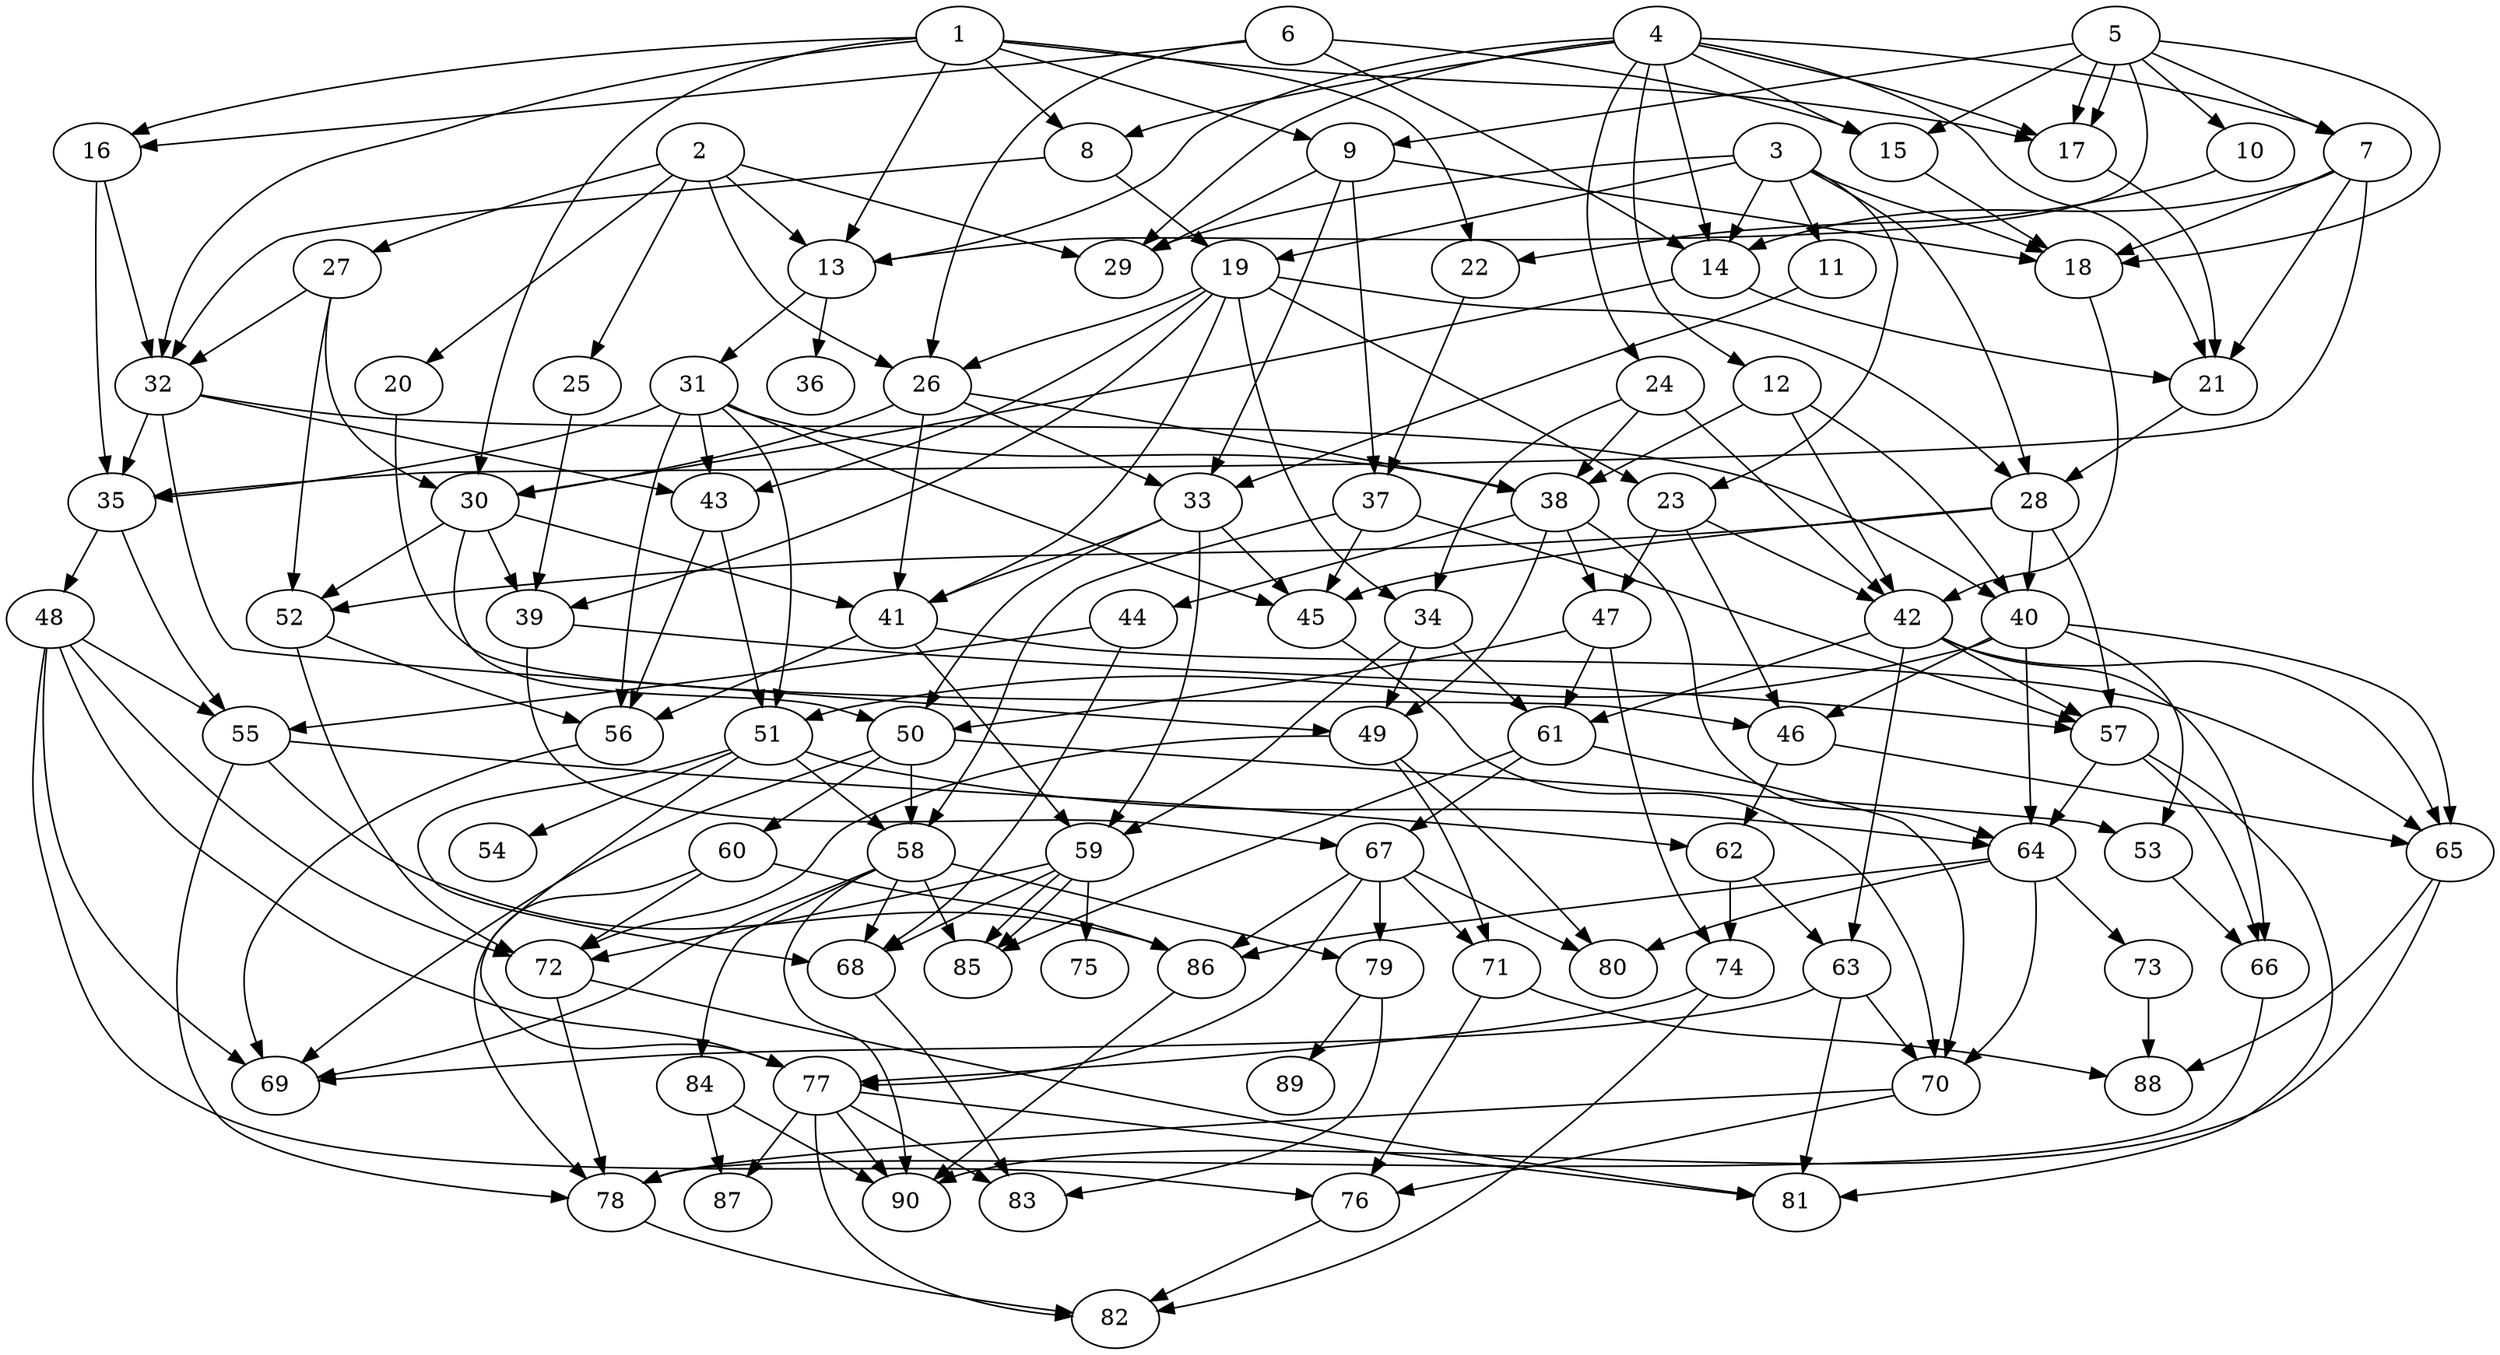 // DAG automatically generated by daggen at Wed Apr 12 12:21:38 2017
// ./daggen --dot -n 90 --jump=5 --fat=0.4 --regularity=0.2 --density=0.8 
digraph G {
  1 [size="13627452730", alpha="0.06"]
  1 -> 8 [size ="679477248"]
  1 -> 9 [size ="679477248"]
  1 -> 13 [size ="679477248"]
  1 -> 16 [size ="679477248"]
  1 -> 17 [size ="679477248"]
  1 -> 22 [size ="679477248"]
  1 -> 30 [size ="679477248"]
  1 -> 32 [size ="679477248"]
  2 [size="36634797282", alpha="0.14"]
  2 -> 13 [size ="33554432"]
  2 -> 20 [size ="33554432"]
  2 -> 25 [size ="33554432"]
  2 -> 26 [size ="33554432"]
  2 -> 27 [size ="33554432"]
  2 -> 29 [size ="33554432"]
  3 [size="231928233984", alpha="0.12"]
  3 -> 11 [size ="301989888"]
  3 -> 14 [size ="301989888"]
  3 -> 18 [size ="301989888"]
  3 -> 19 [size ="301989888"]
  3 -> 23 [size ="301989888"]
  3 -> 28 [size ="301989888"]
  3 -> 29 [size ="301989888"]
  4 [size="7791718200", alpha="0.10"]
  4 -> 7 [size ="301989888"]
  4 -> 8 [size ="301989888"]
  4 -> 12 [size ="301989888"]
  4 -> 13 [size ="301989888"]
  4 -> 14 [size ="301989888"]
  4 -> 15 [size ="301989888"]
  4 -> 17 [size ="301989888"]
  4 -> 21 [size ="301989888"]
  4 -> 24 [size ="301989888"]
  4 -> 29 [size ="301989888"]
  5 [size="33181682886", alpha="0.04"]
  5 -> 7 [size ="679477248"]
  5 -> 9 [size ="679477248"]
  5 -> 10 [size ="679477248"]
  5 -> 13 [size ="679477248"]
  5 -> 15 [size ="679477248"]
  5 -> 17 [size ="679477248"]
  5 -> 17 [size ="679477248"]
  5 -> 18 [size ="679477248"]
  6 [size="1073741824000", alpha="0.00"]
  6 -> 14 [size ="838860800"]
  6 -> 15 [size ="838860800"]
  6 -> 16 [size ="838860800"]
  6 -> 26 [size ="838860800"]
  7 [size="1073741824000", alpha="0.10"]
  7 -> 14 [size ="838860800"]
  7 -> 18 [size ="838860800"]
  7 -> 21 [size ="838860800"]
  7 -> 35 [size ="838860800"]
  8 [size="1730475802", alpha="0.18"]
  8 -> 19 [size ="33554432"]
  8 -> 32 [size ="33554432"]
  9 [size="12105348528", alpha="0.01"]
  9 -> 18 [size ="838860800"]
  9 -> 29 [size ="838860800"]
  9 -> 33 [size ="838860800"]
  9 -> 37 [size ="838860800"]
  10 [size="12771852086", alpha="0.08"]
  10 -> 22 [size ="679477248"]
  11 [size="28991029248", alpha="0.14"]
  11 -> 33 [size ="75497472"]
  12 [size="368293445632", alpha="0.10"]
  12 -> 38 [size ="411041792"]
  12 -> 40 [size ="411041792"]
  12 -> 42 [size ="411041792"]
  13 [size="40081749560", alpha="0.20"]
  13 -> 31 [size ="33554432"]
  13 -> 36 [size ="33554432"]
  14 [size="368293445632", alpha="0.12"]
  14 -> 21 [size ="411041792"]
  14 -> 30 [size ="411041792"]
  15 [size="463248145462", alpha="0.12"]
  15 -> 18 [size ="301989888"]
  16 [size="386290265556", alpha="0.14"]
  16 -> 32 [size ="536870912"]
  16 -> 35 [size ="536870912"]
  17 [size="14396912636", alpha="0.06"]
  17 -> 21 [size ="301989888"]
  18 [size="856381335852", alpha="0.02"]
  18 -> 42 [size ="838860800"]
  19 [size="32163689739", alpha="0.09"]
  19 -> 23 [size ="679477248"]
  19 -> 26 [size ="679477248"]
  19 -> 28 [size ="679477248"]
  19 -> 34 [size ="679477248"]
  19 -> 39 [size ="679477248"]
  19 -> 41 [size ="679477248"]
  19 -> 43 [size ="679477248"]
  20 [size="7032292754", alpha="0.03"]
  20 -> 46 [size ="33554432"]
  21 [size="30169216971", alpha="0.10"]
  21 -> 28 [size ="679477248"]
  22 [size="8589934592", alpha="0.10"]
  22 -> 37 [size ="33554432"]
  23 [size="644008639", alpha="0.16"]
  23 -> 42 [size ="33554432"]
  23 -> 46 [size ="33554432"]
  23 -> 47 [size ="33554432"]
  24 [size="231928233984", alpha="0.00"]
  24 -> 34 [size ="301989888"]
  24 -> 38 [size ="301989888"]
  24 -> 42 [size ="301989888"]
  25 [size="5300846230", alpha="0.05"]
  25 -> 39 [size ="209715200"]
  26 [size="782757789696", alpha="0.14"]
  26 -> 30 [size ="679477248"]
  26 -> 33 [size ="679477248"]
  26 -> 38 [size ="679477248"]
  26 -> 41 [size ="679477248"]
  27 [size="549755813888", alpha="0.16"]
  27 -> 30 [size ="536870912"]
  27 -> 32 [size ="536870912"]
  27 -> 52 [size ="536870912"]
  28 [size="1095111636", alpha="0.01"]
  28 -> 40 [size ="75497472"]
  28 -> 45 [size ="75497472"]
  28 -> 52 [size ="75497472"]
  28 -> 57 [size ="75497472"]
  29 [size="549755813888", alpha="0.16"]
  30 [size="28991029248", alpha="0.06"]
  30 -> 39 [size ="75497472"]
  30 -> 41 [size ="75497472"]
  30 -> 50 [size ="75497472"]
  30 -> 52 [size ="75497472"]
  31 [size="564583029939", alpha="0.08"]
  31 -> 35 [size ="679477248"]
  31 -> 38 [size ="679477248"]
  31 -> 43 [size ="679477248"]
  31 -> 45 [size ="679477248"]
  31 -> 51 [size ="679477248"]
  31 -> 56 [size ="679477248"]
  32 [size="31892500280", alpha="0.08"]
  32 -> 35 [size ="33554432"]
  32 -> 40 [size ="33554432"]
  32 -> 43 [size ="33554432"]
  32 -> 49 [size ="33554432"]
  33 [size="1073741824000", alpha="0.16"]
  33 -> 41 [size ="838860800"]
  33 -> 45 [size ="838860800"]
  33 -> 50 [size ="838860800"]
  33 -> 59 [size ="838860800"]
  34 [size="782757789696", alpha="0.11"]
  34 -> 49 [size ="679477248"]
  34 -> 59 [size ="679477248"]
  34 -> 61 [size ="679477248"]
  35 [size="3322168976", alpha="0.08"]
  35 -> 48 [size ="75497472"]
  35 -> 55 [size ="75497472"]
  36 [size="549755813888", alpha="0.11"]
  37 [size="13365405207", alpha="0.13"]
  37 -> 45 [size ="209715200"]
  37 -> 57 [size ="209715200"]
  37 -> 58 [size ="209715200"]
  38 [size="368293445632", alpha="0.11"]
  38 -> 44 [size ="411041792"]
  38 -> 47 [size ="411041792"]
  38 -> 49 [size ="411041792"]
  38 -> 64 [size ="411041792"]
  39 [size="358368005", alpha="0.02"]
  39 -> 57 [size ="33554432"]
  39 -> 67 [size ="33554432"]
  40 [size="411004944636", alpha="0.12"]
  40 -> 46 [size ="536870912"]
  40 -> 51 [size ="536870912"]
  40 -> 53 [size ="536870912"]
  40 -> 64 [size ="536870912"]
  40 -> 65 [size ="536870912"]
  41 [size="28947823585", alpha="0.20"]
  41 -> 56 [size ="75497472"]
  41 -> 59 [size ="75497472"]
  41 -> 65 [size ="75497472"]
  42 [size="100434163934", alpha="0.07"]
  42 -> 57 [size ="75497472"]
  42 -> 61 [size ="75497472"]
  42 -> 63 [size ="75497472"]
  42 -> 65 [size ="75497472"]
  42 -> 66 [size ="75497472"]
  43 [size="18184345084", alpha="0.06"]
  43 -> 51 [size ="301989888"]
  43 -> 56 [size ="301989888"]
  44 [size="2366617874", alpha="0.14"]
  44 -> 55 [size ="134217728"]
  44 -> 68 [size ="134217728"]
  45 [size="1104644408", alpha="0.17"]
  45 -> 70 [size ="75497472"]
  46 [size="549755813888", alpha="0.15"]
  46 -> 62 [size ="536870912"]
  46 -> 65 [size ="536870912"]
  47 [size="3375182004", alpha="0.20"]
  47 -> 50 [size ="134217728"]
  47 -> 61 [size ="134217728"]
  47 -> 74 [size ="134217728"]
  48 [size="375663608788", alpha="0.17"]
  48 -> 55 [size ="536870912"]
  48 -> 69 [size ="536870912"]
  48 -> 72 [size ="536870912"]
  48 -> 76 [size ="536870912"]
  48 -> 77 [size ="536870912"]
  49 [size="485847885423", alpha="0.13"]
  49 -> 71 [size ="301989888"]
  49 -> 72 [size ="301989888"]
  49 -> 80 [size ="301989888"]
  50 [size="530277657601", alpha="0.08"]
  50 -> 53 [size ="679477248"]
  50 -> 58 [size ="679477248"]
  50 -> 60 [size ="679477248"]
  50 -> 69 [size ="679477248"]
  51 [size="159952102824", alpha="0.12"]
  51 -> 54 [size ="134217728"]
  51 -> 58 [size ="134217728"]
  51 -> 64 [size ="134217728"]
  51 -> 68 [size ="134217728"]
  51 -> 77 [size ="134217728"]
  52 [size="805107399761", alpha="0.02"]
  52 -> 56 [size ="838860800"]
  52 -> 72 [size ="838860800"]
  53 [size="16695824646", alpha="0.07"]
  53 -> 66 [size ="411041792"]
  54 [size="415143477380", alpha="0.03"]
  55 [size="368293445632", alpha="0.05"]
  55 -> 62 [size ="411041792"]
  55 -> 78 [size ="411041792"]
  55 -> 86 [size ="411041792"]
  56 [size="68719476736", alpha="0.15"]
  56 -> 69 [size ="134217728"]
  57 [size="852870350436", alpha="0.12"]
  57 -> 64 [size ="536870912"]
  57 -> 66 [size ="536870912"]
  57 -> 81 [size ="536870912"]
  58 [size="166996627681", alpha="0.13"]
  58 -> 68 [size ="209715200"]
  58 -> 69 [size ="209715200"]
  58 -> 79 [size ="209715200"]
  58 -> 84 [size ="209715200"]
  58 -> 85 [size ="209715200"]
  58 -> 90 [size ="209715200"]
  59 [size="3601136982", alpha="0.02"]
  59 -> 68 [size ="75497472"]
  59 -> 72 [size ="75497472"]
  59 -> 75 [size ="75497472"]
  59 -> 85 [size ="75497472"]
  59 -> 85 [size ="75497472"]
  60 [size="2712985436", alpha="0.17"]
  60 -> 72 [size ="75497472"]
  60 -> 78 [size ="75497472"]
  60 -> 86 [size ="75497472"]
  61 [size="8589934592", alpha="0.18"]
  61 -> 67 [size ="33554432"]
  61 -> 70 [size ="33554432"]
  61 -> 85 [size ="33554432"]
  62 [size="134217728000", alpha="0.19"]
  62 -> 63 [size ="209715200"]
  62 -> 74 [size ="209715200"]
  63 [size="28991029248", alpha="0.10"]
  63 -> 69 [size ="75497472"]
  63 -> 70 [size ="75497472"]
  63 -> 81 [size ="75497472"]
  64 [size="21793333653", alpha="0.13"]
  64 -> 70 [size ="838860800"]
  64 -> 73 [size ="838860800"]
  64 -> 80 [size ="838860800"]
  64 -> 86 [size ="838860800"]
  65 [size="149524669332", alpha="0.12"]
  65 -> 88 [size ="134217728"]
  65 -> 90 [size ="134217728"]
  66 [size="43572940036", alpha="0.06"]
  66 -> 78 [size ="75497472"]
  67 [size="1193562659", alpha="0.04"]
  67 -> 71 [size ="33554432"]
  67 -> 77 [size ="33554432"]
  67 -> 79 [size ="33554432"]
  67 -> 80 [size ="33554432"]
  67 -> 86 [size ="33554432"]
  68 [size="1073741824000", alpha="0.01"]
  68 -> 83 [size ="838860800"]
  69 [size="368293445632", alpha="0.00"]
  70 [size="3601881748", alpha="0.14"]
  70 -> 76 [size ="301989888"]
  70 -> 78 [size ="301989888"]
  71 [size="68719476736", alpha="0.04"]
  71 -> 76 [size ="134217728"]
  71 -> 88 [size ="134217728"]
  72 [size="255451241863", alpha="0.15"]
  72 -> 78 [size ="301989888"]
  72 -> 81 [size ="301989888"]
  73 [size="31137533215", alpha="0.05"]
  73 -> 88 [size ="75497472"]
  74 [size="12796250357", alpha="0.10"]
  74 -> 77 [size ="301989888"]
  74 -> 82 [size ="301989888"]
  75 [size="45333654891", alpha="0.02"]
  76 [size="15204880871", alpha="0.04"]
  76 -> 82 [size ="301989888"]
  77 [size="14508585881", alpha="0.09"]
  77 -> 81 [size ="838860800"]
  77 -> 82 [size ="838860800"]
  77 -> 83 [size ="838860800"]
  77 -> 87 [size ="838860800"]
  77 -> 90 [size ="838860800"]
  78 [size="68719476736", alpha="0.10"]
  78 -> 82 [size ="134217728"]
  79 [size="68719476736", alpha="0.16"]
  79 -> 83 [size ="134217728"]
  79 -> 89 [size ="134217728"]
  80 [size="29231679246", alpha="0.19"]
  81 [size="1061025923175", alpha="0.06"]
  82 [size="15927314888", alpha="0.13"]
  83 [size="481492914916", alpha="0.06"]
  84 [size="68719476736", alpha="0.04"]
  84 -> 87 [size ="134217728"]
  84 -> 90 [size ="134217728"]
  85 [size="1503904231", alpha="0.06"]
  86 [size="998442889520", alpha="0.03"]
  86 -> 90 [size ="679477248"]
  87 [size="125662426200", alpha="0.01"]
  88 [size="28991029248", alpha="0.20"]
  89 [size="134217728000", alpha="0.19"]
  90 [size="309755850", alpha="0.16"]
}
